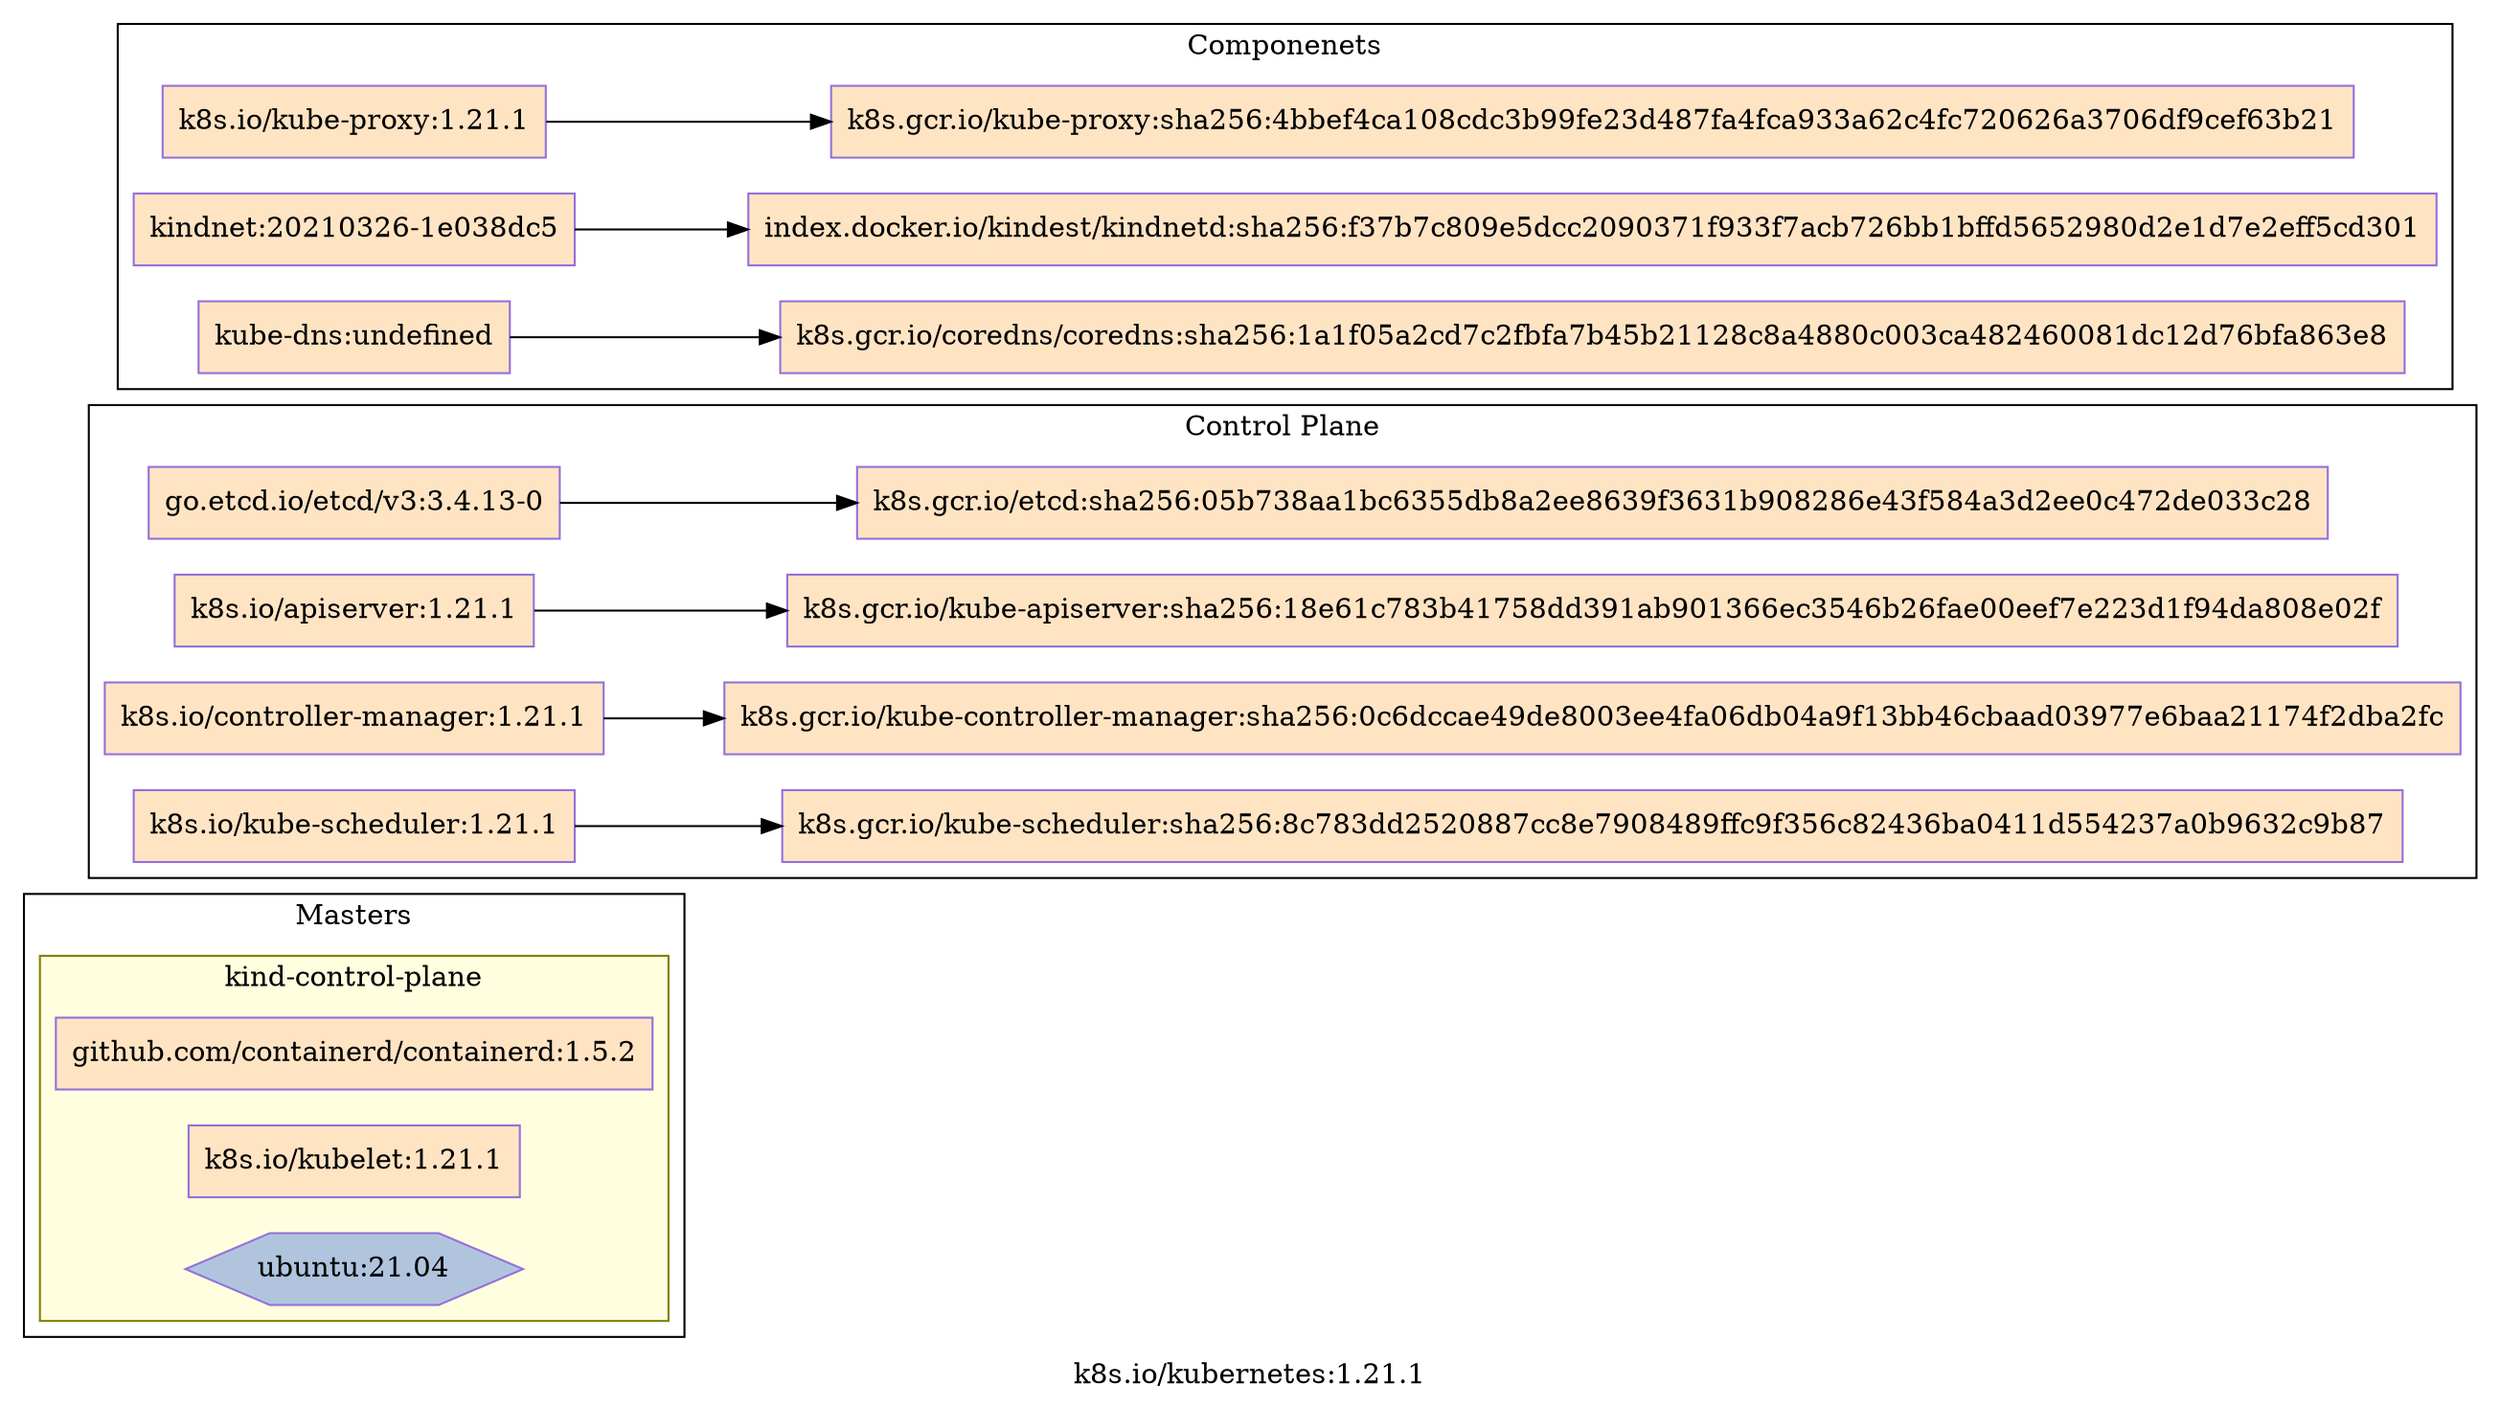 
digraph cluster{
  rankdir="LR";
  label="k8s.io/kubernetes:1.21.1";
  node[shape="box";style="filled,solid";color=mediumpurple;fillcolor=bisque];
  subgraph masters {
    cluster=true;
    label="Masters";
    style="solid";
    subgraph "iddf8ddfc17d9393d915a8b536d4271d72b8e71257" {
      cluster=true;
      label="kind-control-plane";
      style="filled,solid";
      color=olive;
      fillcolor=lightyellow;
    idb916f37bdd483225ccded787786c7c70032aa81a[label="github.com/containerd/containerd:1.5.2"]
  idd046796ea12a906096bf31f5cead044c415067fd[label="k8s.io/kubelet:1.21.1"]

  iddf8ddfc17d9393d915a8b536d4271d72b8e71257_os[label="ubuntu:21.04"; style="filled,solid"; color="mediumpurple"; fillcolor="LightSteelBlue"; shape="hexagon"]
  }

  }
  subgraph controlplane {
    cluster=true;
    label="Control Plane";
    style="solid";
    id18d0885cc2831a6a0dd9a5d3c94d4df1a19b8927[label="go.etcd.io/etcd/v3:3.4.13-0"]
id04a323c71f9beac19549d91f4591ca508c2ef05c[label="k8s.gcr.io/etcd:sha256:05b738aa1bc6355db8a2ee8639f3631b908286e43f584a3d2ee0c472de033c28"]
id18d0885cc2831a6a0dd9a5d3c94d4df1a19b8927 -> id04a323c71f9beac19549d91f4591ca508c2ef05c
id4c66637d1b00417f7960723382d3c0a623bb2fcb[label="k8s.io/apiserver:1.21.1"]
id40a65a1dc5cc37b9d4cca8572dbdc9fda241b6aa[label="k8s.gcr.io/kube-apiserver:sha256:18e61c783b41758dd391ab901366ec3546b26fae00eef7e223d1f94da808e02f"]
id4c66637d1b00417f7960723382d3c0a623bb2fcb -> id40a65a1dc5cc37b9d4cca8572dbdc9fda241b6aa
id271a7d732f97d0c785f244fa9b006e44a2f7aed6[label="k8s.io/controller-manager:1.21.1"]
id21f1ca88c6eb1bfeea79c0c2971e93832c4c9002[label="k8s.gcr.io/kube-controller-manager:sha256:0c6dccae49de8003ee4fa06db04a9f13bb46cbaad03977e6baa21174f2dba2fc"]
id271a7d732f97d0c785f244fa9b006e44a2f7aed6 -> id21f1ca88c6eb1bfeea79c0c2971e93832c4c9002
id939674d328bb6b42af1151de0e49ad5bd8664b2f[label="k8s.io/kube-scheduler:1.21.1"]
id3fc80322e55978ace960472cd49c10b013598c23[label="k8s.gcr.io/kube-scheduler:sha256:8c783dd2520887cc8e7908489ffc9f356c82436ba0411d554237a0b9632c9b87"]
id939674d328bb6b42af1151de0e49ad5bd8664b2f -> id3fc80322e55978ace960472cd49c10b013598c23

  }
  subgraph nodes {
    cluster=true;
    label="Workers";
    style="solid";
    
  }
  subgraph components {
    cluster=true;
    label="Componenets";
    style="solid";
    idd5558bc380a2a74c6b3b7e320ee00df1d4257e18[label="k8s.io/kube-proxy:1.21.1"]
id02046fdceedddba10fdb3768bbcb34e51b087c0b[label="k8s.gcr.io/kube-proxy:sha256:4bbef4ca108cdc3b99fe23d487fa4fca933a62c4fc720626a3706df9cef63b21"]
idd5558bc380a2a74c6b3b7e320ee00df1d4257e18 -> id02046fdceedddba10fdb3768bbcb34e51b087c0b
ida99d020a7bd966a0916bb24eebcf1fb7bb1e0362[label="kindnet:20210326-1e038dc5"]
id870da7e1792fe9df3354d1876dd4b7801f8b1af3[label="index.docker.io/kindest/kindnetd:sha256:f37b7c809e5dcc2090371f933f7acb726bb1bffd5652980d2e1d7e2eff5cd301"]
ida99d020a7bd966a0916bb24eebcf1fb7bb1e0362 -> id870da7e1792fe9df3354d1876dd4b7801f8b1af3
id00285c5d12352bc139ea6a4a32045329a9de08cc[label="kube-dns:undefined"]
idf15a5882e4bc00c64c30cdf11ca934aeeadaae38[label="k8s.gcr.io/coredns/coredns:sha256:1a1f05a2cd7c2fbfa7b45b21128c8a4880c003ca482460081dc12d76bfa863e8"]
id00285c5d12352bc139ea6a4a32045329a9de08cc -> idf15a5882e4bc00c64c30cdf11ca934aeeadaae38

  }
}
